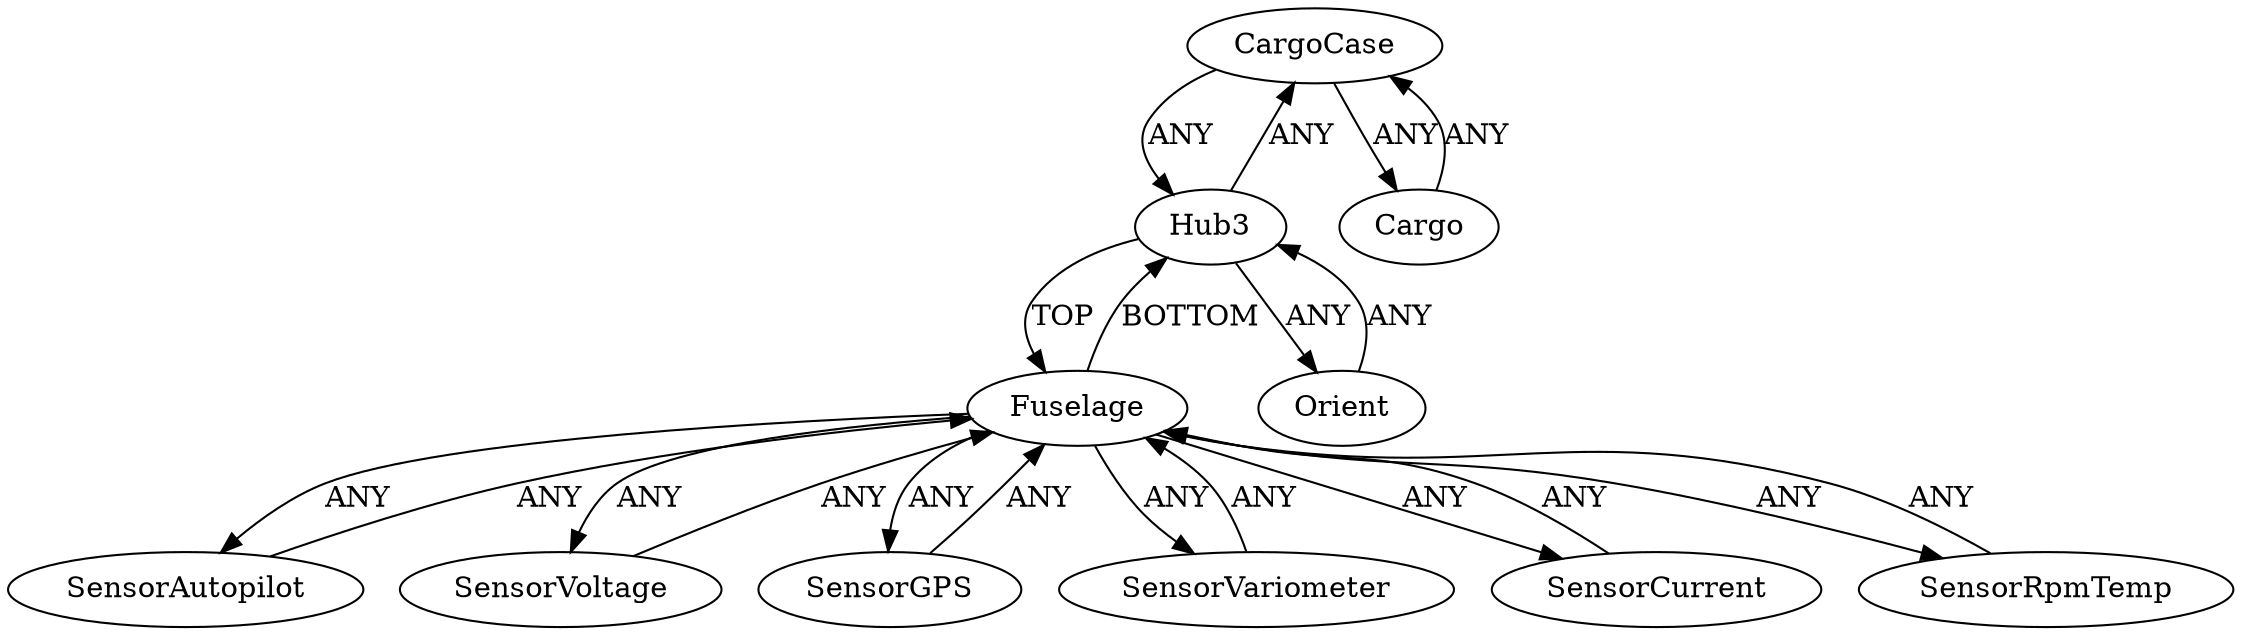 /* Created by igraph 0.10.2 */
digraph {
  0 [
    instance=CargoCase_instance_1
    label=CargoCase
  ];
  1 [
    instance=Fuselage_instance_1
    label=Fuselage
  ];
  2 [
    instance=SensorAutopilot_instance_1
    label=SensorAutopilot
  ];
  3 [
    instance=Hub3_instance_4
    label=Hub3
  ];
  4 [
    instance=SensorVoltage_instance_1
    label=SensorVoltage
  ];
  5 [
    instance=Cargo_instance_1
    label=Cargo
  ];
  6 [
    instance=SensorGPS_instance_1
    label=SensorGPS
  ];
  7 [
    instance=SensorVariometer_instance_1
    label=SensorVariometer
  ];
  8 [
    instance=Orient
    label=Orient
  ];
  9 [
    instance=SensorCurrent_instance_1
    label=SensorCurrent
  ];
  10 [
    instance=SensorRpmTemp_instance_1
    label=SensorRpmTemp
  ];

  0 -> 3 [
    label=ANY
  ];
  0 -> 5 [
    label=ANY
  ];
  1 -> 2 [
    label=ANY
  ];
  1 -> 3 [
    label=BOTTOM
  ];
  1 -> 4 [
    label=ANY
  ];
  1 -> 6 [
    label=ANY
  ];
  1 -> 7 [
    label=ANY
  ];
  1 -> 9 [
    label=ANY
  ];
  1 -> 10 [
    label=ANY
  ];
  2 -> 1 [
    label=ANY
  ];
  3 -> 0 [
    label=ANY
  ];
  3 -> 1 [
    label=TOP
  ];
  3 -> 8 [
    label=ANY
  ];
  4 -> 1 [
    label=ANY
  ];
  5 -> 0 [
    label=ANY
  ];
  6 -> 1 [
    label=ANY
  ];
  7 -> 1 [
    label=ANY
  ];
  8 -> 3 [
    label=ANY
  ];
  9 -> 1 [
    label=ANY
  ];
  10 -> 1 [
    label=ANY
  ];
}

